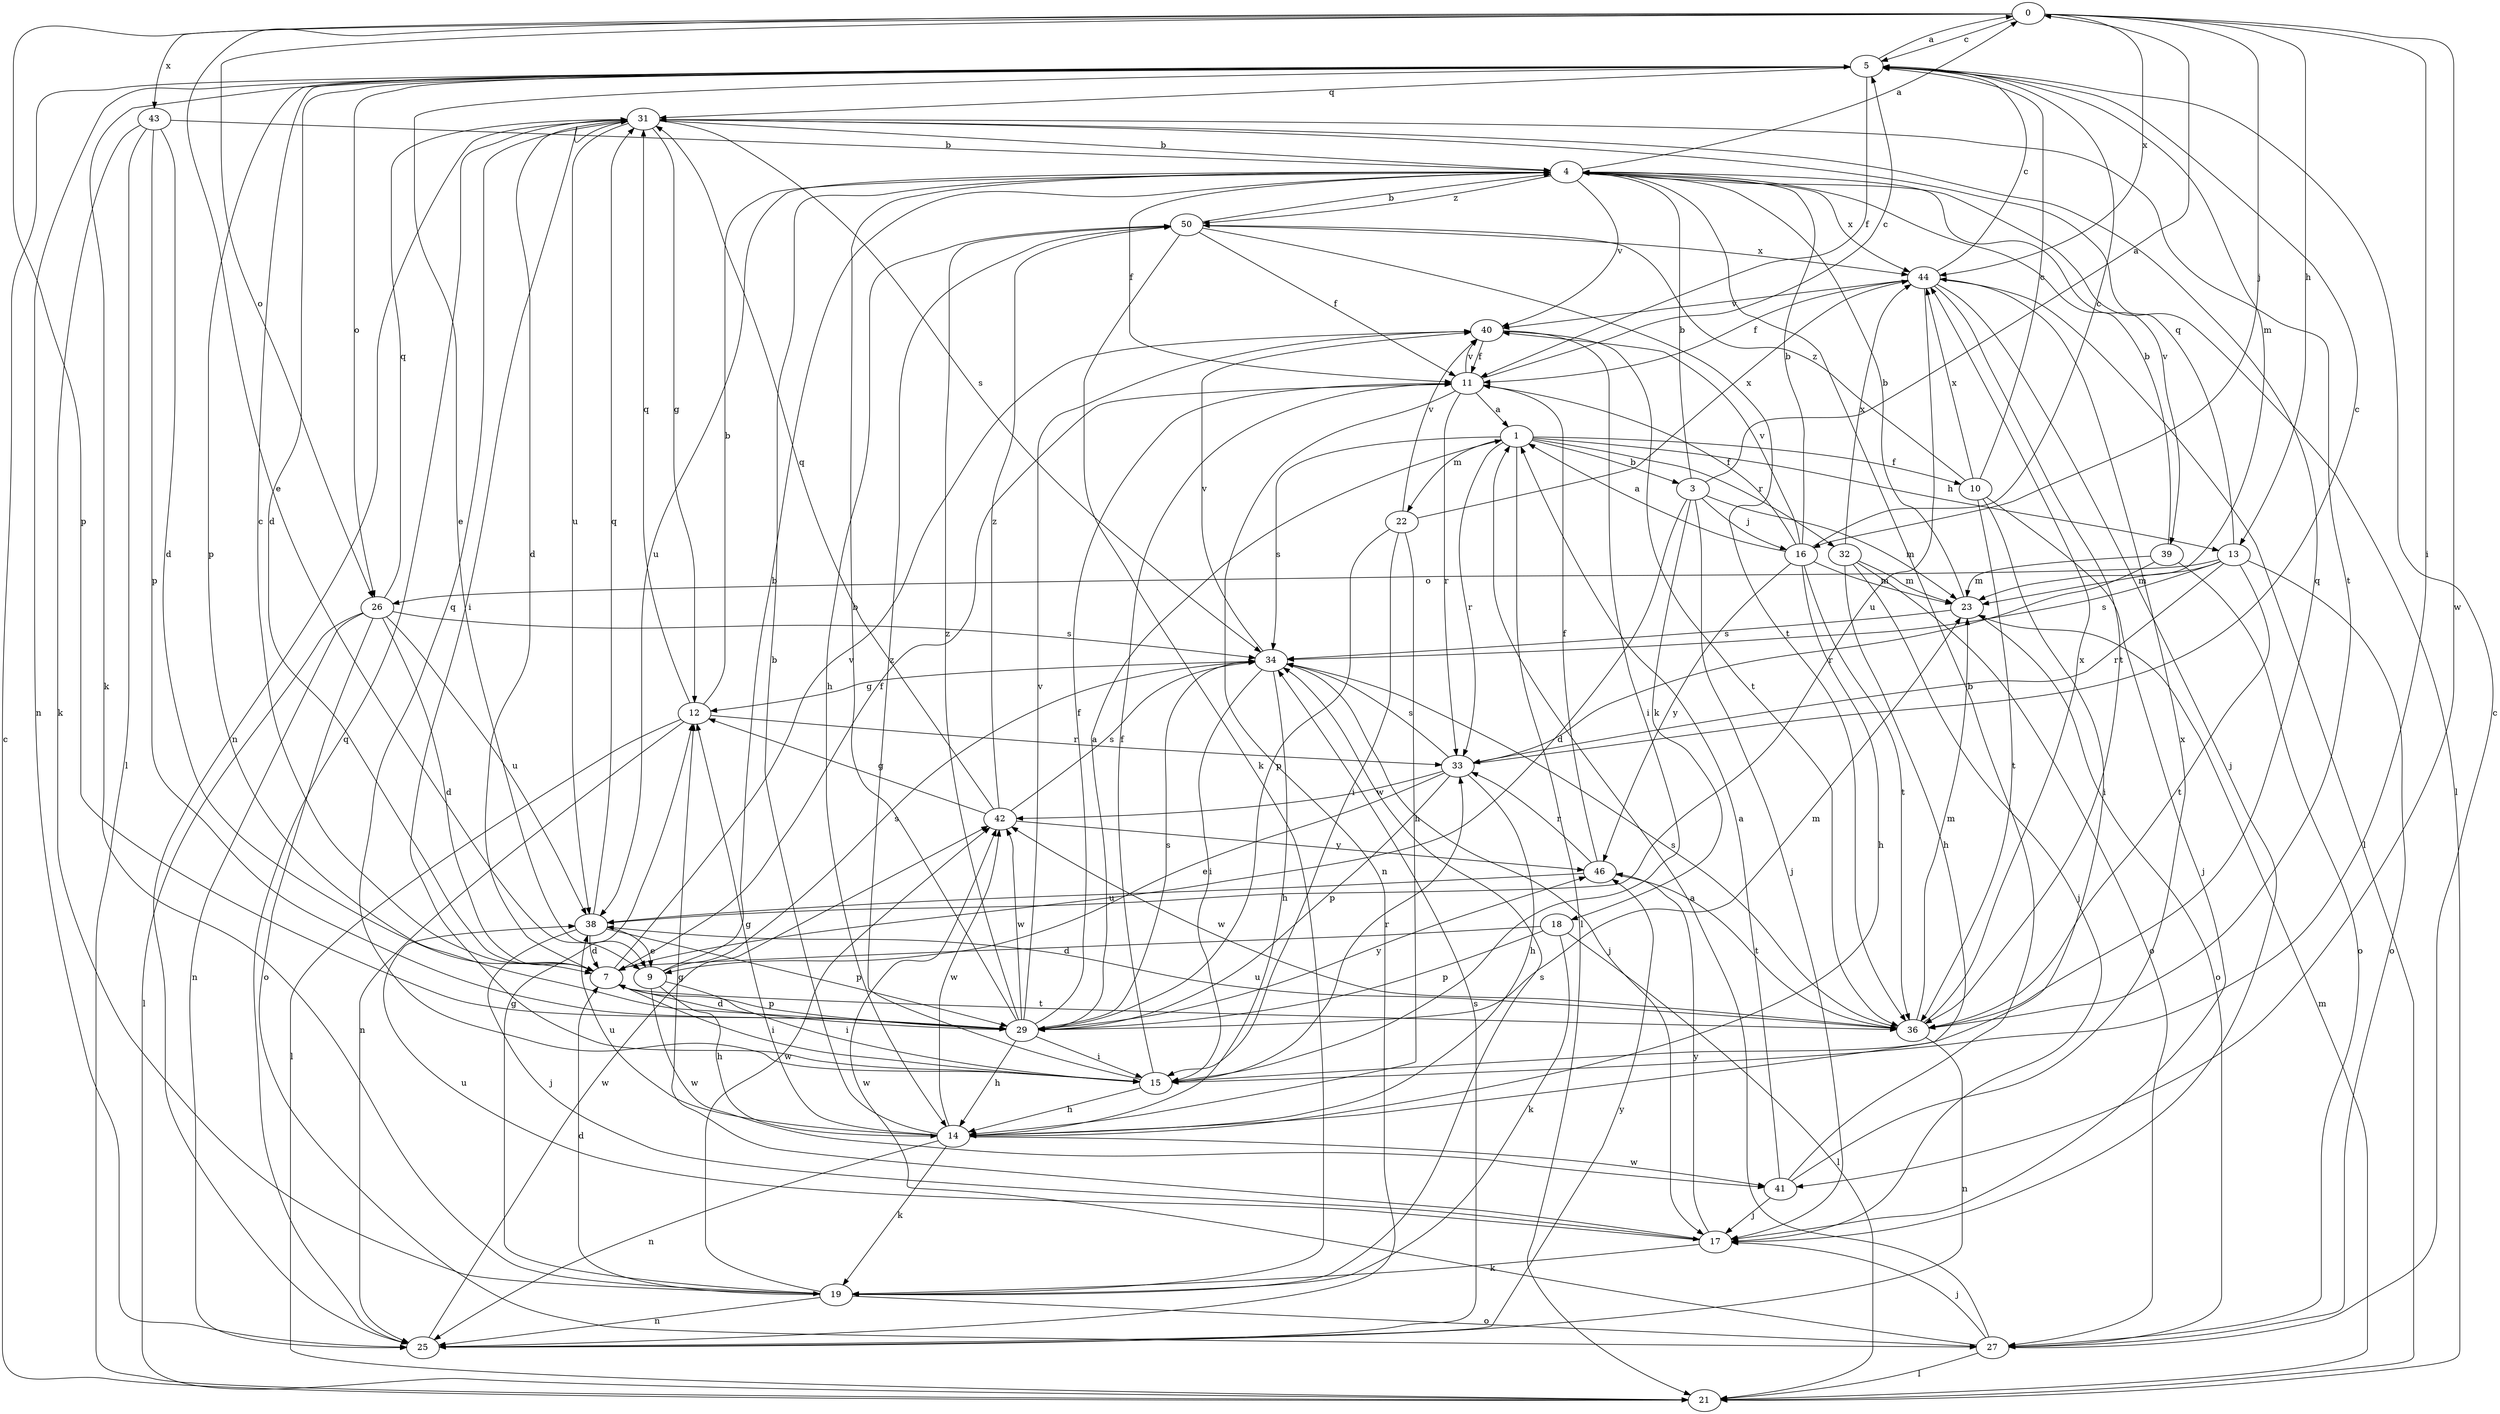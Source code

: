strict digraph  {
0;
1;
3;
4;
5;
7;
9;
10;
11;
12;
13;
14;
15;
16;
17;
18;
19;
21;
22;
23;
25;
26;
27;
29;
31;
32;
33;
34;
36;
38;
39;
40;
41;
42;
43;
44;
46;
50;
0 -> 5  [label=c];
0 -> 9  [label=e];
0 -> 13  [label=h];
0 -> 15  [label=i];
0 -> 16  [label=j];
0 -> 26  [label=o];
0 -> 29  [label=p];
0 -> 41  [label=w];
0 -> 43  [label=x];
0 -> 44  [label=x];
1 -> 3  [label=b];
1 -> 10  [label=f];
1 -> 13  [label=h];
1 -> 21  [label=l];
1 -> 22  [label=m];
1 -> 32  [label=r];
1 -> 33  [label=r];
1 -> 34  [label=s];
3 -> 0  [label=a];
3 -> 4  [label=b];
3 -> 7  [label=d];
3 -> 16  [label=j];
3 -> 17  [label=j];
3 -> 18  [label=k];
3 -> 23  [label=m];
4 -> 0  [label=a];
4 -> 11  [label=f];
4 -> 21  [label=l];
4 -> 38  [label=u];
4 -> 39  [label=v];
4 -> 40  [label=v];
4 -> 44  [label=x];
4 -> 50  [label=z];
5 -> 0  [label=a];
5 -> 7  [label=d];
5 -> 9  [label=e];
5 -> 11  [label=f];
5 -> 19  [label=k];
5 -> 23  [label=m];
5 -> 25  [label=n];
5 -> 26  [label=o];
5 -> 29  [label=p];
5 -> 31  [label=q];
7 -> 5  [label=c];
7 -> 11  [label=f];
7 -> 15  [label=i];
7 -> 29  [label=p];
7 -> 36  [label=t];
7 -> 40  [label=v];
9 -> 4  [label=b];
9 -> 14  [label=h];
9 -> 15  [label=i];
9 -> 34  [label=s];
9 -> 41  [label=w];
10 -> 5  [label=c];
10 -> 15  [label=i];
10 -> 17  [label=j];
10 -> 36  [label=t];
10 -> 44  [label=x];
10 -> 50  [label=z];
11 -> 1  [label=a];
11 -> 5  [label=c];
11 -> 25  [label=n];
11 -> 33  [label=r];
11 -> 40  [label=v];
12 -> 4  [label=b];
12 -> 21  [label=l];
12 -> 25  [label=n];
12 -> 31  [label=q];
12 -> 33  [label=r];
13 -> 23  [label=m];
13 -> 26  [label=o];
13 -> 27  [label=o];
13 -> 31  [label=q];
13 -> 33  [label=r];
13 -> 34  [label=s];
13 -> 36  [label=t];
14 -> 4  [label=b];
14 -> 12  [label=g];
14 -> 19  [label=k];
14 -> 25  [label=n];
14 -> 38  [label=u];
14 -> 41  [label=w];
14 -> 42  [label=w];
15 -> 11  [label=f];
15 -> 14  [label=h];
15 -> 31  [label=q];
15 -> 33  [label=r];
15 -> 50  [label=z];
16 -> 1  [label=a];
16 -> 4  [label=b];
16 -> 5  [label=c];
16 -> 11  [label=f];
16 -> 14  [label=h];
16 -> 23  [label=m];
16 -> 36  [label=t];
16 -> 40  [label=v];
16 -> 46  [label=y];
17 -> 12  [label=g];
17 -> 19  [label=k];
17 -> 38  [label=u];
17 -> 46  [label=y];
18 -> 7  [label=d];
18 -> 19  [label=k];
18 -> 21  [label=l];
18 -> 29  [label=p];
19 -> 7  [label=d];
19 -> 12  [label=g];
19 -> 25  [label=n];
19 -> 27  [label=o];
19 -> 34  [label=s];
19 -> 42  [label=w];
21 -> 5  [label=c];
21 -> 23  [label=m];
22 -> 14  [label=h];
22 -> 15  [label=i];
22 -> 29  [label=p];
22 -> 40  [label=v];
22 -> 44  [label=x];
23 -> 4  [label=b];
23 -> 27  [label=o];
23 -> 34  [label=s];
25 -> 31  [label=q];
25 -> 34  [label=s];
25 -> 42  [label=w];
25 -> 46  [label=y];
26 -> 7  [label=d];
26 -> 21  [label=l];
26 -> 25  [label=n];
26 -> 27  [label=o];
26 -> 31  [label=q];
26 -> 34  [label=s];
26 -> 38  [label=u];
27 -> 1  [label=a];
27 -> 5  [label=c];
27 -> 17  [label=j];
27 -> 21  [label=l];
27 -> 42  [label=w];
29 -> 1  [label=a];
29 -> 4  [label=b];
29 -> 7  [label=d];
29 -> 11  [label=f];
29 -> 14  [label=h];
29 -> 15  [label=i];
29 -> 23  [label=m];
29 -> 34  [label=s];
29 -> 40  [label=v];
29 -> 42  [label=w];
29 -> 46  [label=y];
29 -> 50  [label=z];
31 -> 4  [label=b];
31 -> 7  [label=d];
31 -> 12  [label=g];
31 -> 15  [label=i];
31 -> 25  [label=n];
31 -> 34  [label=s];
31 -> 36  [label=t];
31 -> 38  [label=u];
32 -> 14  [label=h];
32 -> 17  [label=j];
32 -> 23  [label=m];
32 -> 27  [label=o];
32 -> 44  [label=x];
33 -> 5  [label=c];
33 -> 9  [label=e];
33 -> 14  [label=h];
33 -> 29  [label=p];
33 -> 34  [label=s];
33 -> 42  [label=w];
34 -> 12  [label=g];
34 -> 14  [label=h];
34 -> 15  [label=i];
34 -> 17  [label=j];
34 -> 40  [label=v];
36 -> 23  [label=m];
36 -> 25  [label=n];
36 -> 31  [label=q];
36 -> 34  [label=s];
36 -> 38  [label=u];
36 -> 42  [label=w];
36 -> 44  [label=x];
38 -> 7  [label=d];
38 -> 9  [label=e];
38 -> 17  [label=j];
38 -> 29  [label=p];
38 -> 31  [label=q];
39 -> 4  [label=b];
39 -> 23  [label=m];
39 -> 27  [label=o];
39 -> 33  [label=r];
40 -> 11  [label=f];
40 -> 15  [label=i];
40 -> 36  [label=t];
41 -> 1  [label=a];
41 -> 4  [label=b];
41 -> 17  [label=j];
41 -> 44  [label=x];
42 -> 12  [label=g];
42 -> 31  [label=q];
42 -> 34  [label=s];
42 -> 46  [label=y];
42 -> 50  [label=z];
43 -> 4  [label=b];
43 -> 7  [label=d];
43 -> 19  [label=k];
43 -> 21  [label=l];
43 -> 29  [label=p];
44 -> 5  [label=c];
44 -> 11  [label=f];
44 -> 17  [label=j];
44 -> 21  [label=l];
44 -> 36  [label=t];
44 -> 38  [label=u];
44 -> 40  [label=v];
46 -> 11  [label=f];
46 -> 33  [label=r];
46 -> 36  [label=t];
46 -> 38  [label=u];
50 -> 4  [label=b];
50 -> 11  [label=f];
50 -> 14  [label=h];
50 -> 19  [label=k];
50 -> 36  [label=t];
50 -> 44  [label=x];
}
